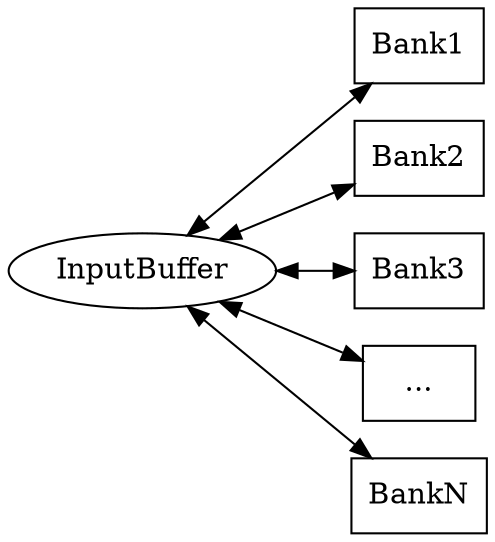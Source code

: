 digraph InputBuffer {
    rankdir=LR;

    InputBuffer
    Bank1 [shape="box"]
    Bank2 [shape="box"]
    Bank3 [shape="box"]
    "..." [shape="box"]
    BankN [shape="box"]

    InputBuffer -> Bank1 [dir="both"]
    InputBuffer -> Bank2 [dir="both"] 
    InputBuffer -> Bank3 [dir="both"]
    InputBuffer -> "..." [dir="both"]
    InputBuffer -> BankN [dir="both"]

}
